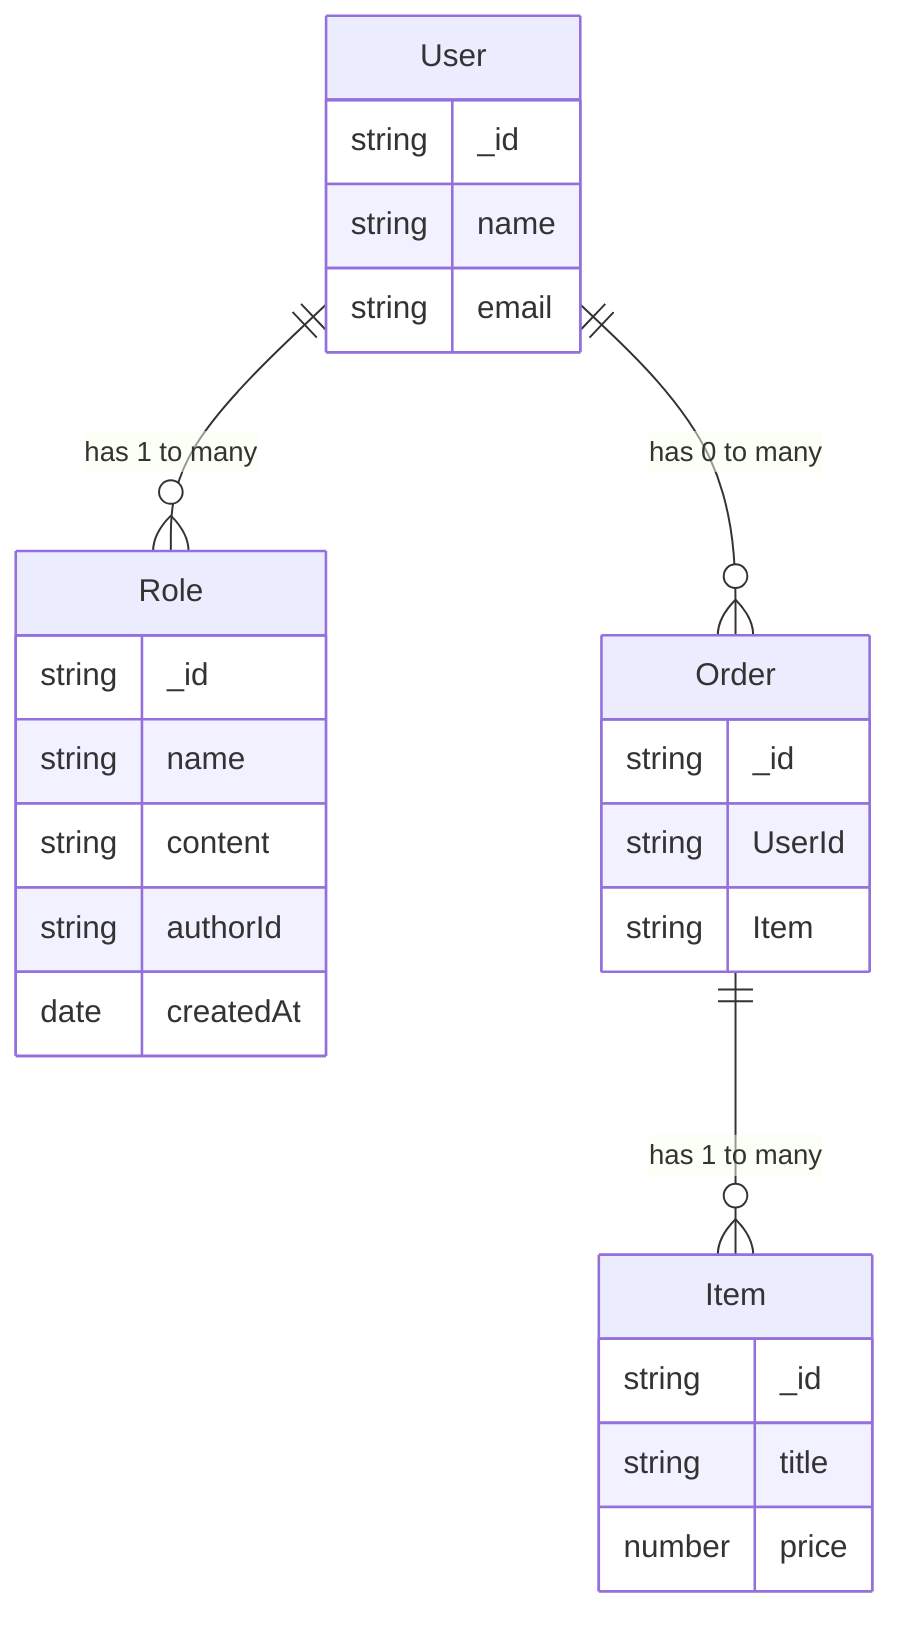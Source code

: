 erDiagram
    User {
        string _id
        string name
        string email
    }
    Role {
        string _id
        string name
        string content
        string authorId
        date createdAt
    }
    Order {
        string _id
        string UserId
        string Item
    }
    Item {
        string _id
        string title
        number price
    }
    User ||--o{ Role : "has 1 to many"
    User ||--o{ Order : "has 0 to many"
    Order ||--o{ Item : "has 1 to many"